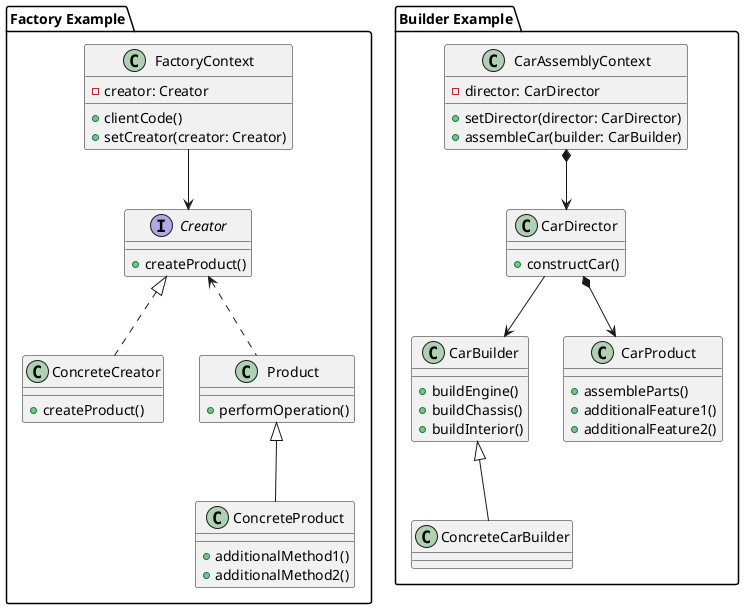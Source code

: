 @startuml

package "Factory Example" {
    interface Creator
    class ConcreteCreator
    class Product
    class ConcreteProduct
    class FactoryContext

    Creator <|.. ConcreteCreator
    Creator <.. Product
    Product <|-- ConcreteProduct
    FactoryContext --> Creator

    Creator : +createProduct()
    ConcreteCreator : +createProduct()
    Product : +performOperation()
    FactoryContext : -creator: Creator
    FactoryContext : +clientCode()
    FactoryContext : +setCreator(creator: Creator)
    ConcreteProduct : +additionalMethod1()
    ConcreteProduct : +additionalMethod2()
}

package "Builder Example" {
    class CarDirector
    class CarBuilder
    class ConcreteCarBuilder
    class CarProduct
    class CarAssemblyContext

    CarDirector --> CarBuilder
    CarBuilder <|-- ConcreteCarBuilder
    CarDirector *--> CarProduct
    CarAssemblyContext *--> CarDirector

    CarDirector : +constructCar()
    CarBuilder : +buildEngine()
    CarBuilder : +buildChassis()
    CarBuilder : +buildInterior()
    CarProduct : +assembleParts()
    CarAssemblyContext : -director: CarDirector
    CarAssemblyContext : +setDirector(director: CarDirector)
    CarAssemblyContext : +assembleCar(builder: CarBuilder)
    CarProduct : +additionalFeature1()
    CarProduct : +additionalFeature2()
}

@enduml
